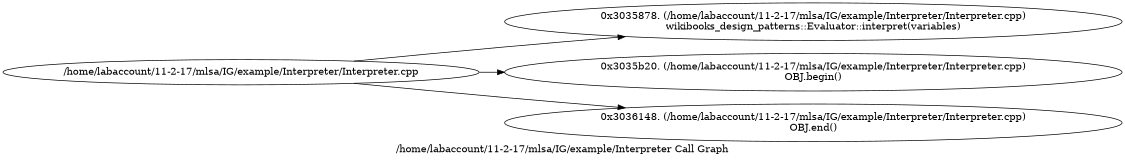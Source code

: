 digraph "/home/labaccount/11-2-17/mlsa/IG/example/Interpreter Call Graph" {
	graph [dpi=300
		rankdir=LR
		size="7.5, 10"
		label="/home/labaccount/11-2-17/mlsa/IG/example/Interpreter Call Graph"
	];

	Node0x107301736 [shape=oval, label="/home/labaccount/11-2-17/mlsa/IG/example/Interpreter/Interpreter.cpp"];
	Node0x480037654 [shape=oval, label="0x3035878. (/home/labaccount/11-2-17/mlsa/IG/example/Interpreter/Interpreter.cpp)\nwikibooks_design_patterns::Evaluator::interpret(variables)"];
	Node0x107301736 -> Node0x480037654;
	Node0x417483204 [shape=oval, label="0x3035b20. (/home/labaccount/11-2-17/mlsa/IG/example/Interpreter/Interpreter.cpp)\nOBJ.begin()"];
	Node0x107301736 -> Node0x417483204;
	Node0x192641674 [shape=oval, label="0x3036148. (/home/labaccount/11-2-17/mlsa/IG/example/Interpreter/Interpreter.cpp)\nOBJ.end()"];
	Node0x107301736 -> Node0x192641674;
}